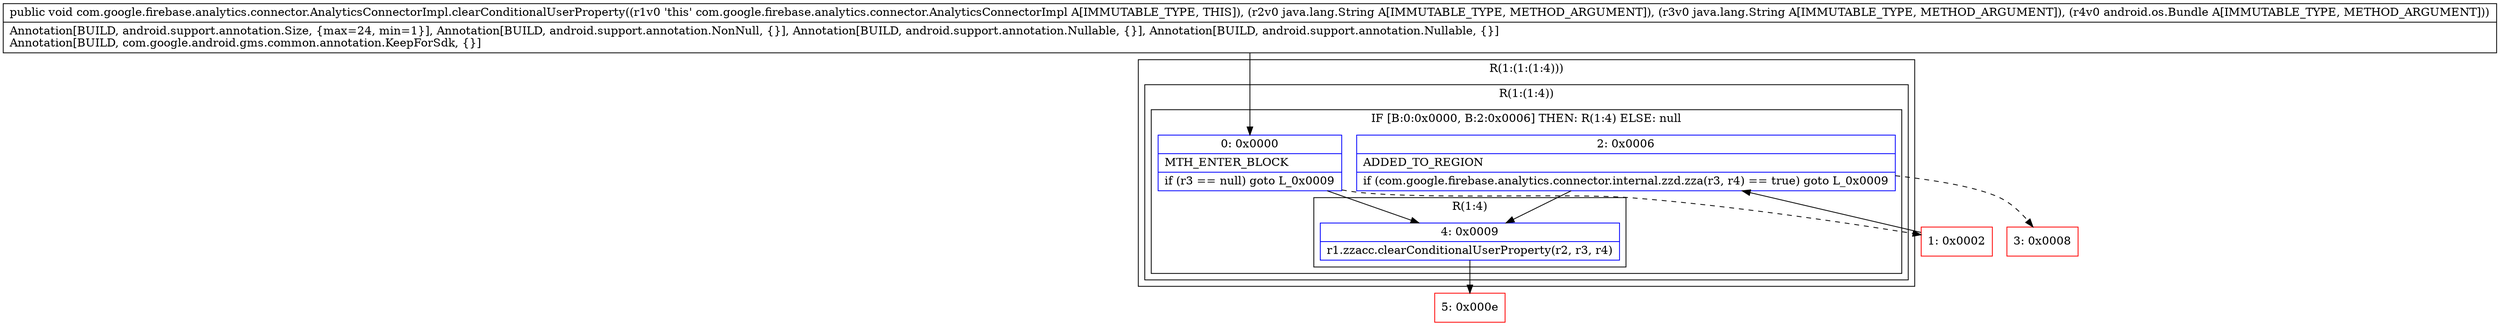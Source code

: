 digraph "CFG forcom.google.firebase.analytics.connector.AnalyticsConnectorImpl.clearConditionalUserProperty(Ljava\/lang\/String;Ljava\/lang\/String;Landroid\/os\/Bundle;)V" {
subgraph cluster_Region_1724413743 {
label = "R(1:(1:(1:4)))";
node [shape=record,color=blue];
subgraph cluster_Region_1005178740 {
label = "R(1:(1:4))";
node [shape=record,color=blue];
subgraph cluster_IfRegion_1887012208 {
label = "IF [B:0:0x0000, B:2:0x0006] THEN: R(1:4) ELSE: null";
node [shape=record,color=blue];
Node_0 [shape=record,label="{0\:\ 0x0000|MTH_ENTER_BLOCK\l|if (r3 == null) goto L_0x0009\l}"];
Node_2 [shape=record,label="{2\:\ 0x0006|ADDED_TO_REGION\l|if (com.google.firebase.analytics.connector.internal.zzd.zza(r3, r4) == true) goto L_0x0009\l}"];
subgraph cluster_Region_795532714 {
label = "R(1:4)";
node [shape=record,color=blue];
Node_4 [shape=record,label="{4\:\ 0x0009|r1.zzacc.clearConditionalUserProperty(r2, r3, r4)\l}"];
}
}
}
}
Node_1 [shape=record,color=red,label="{1\:\ 0x0002}"];
Node_3 [shape=record,color=red,label="{3\:\ 0x0008}"];
Node_5 [shape=record,color=red,label="{5\:\ 0x000e}"];
MethodNode[shape=record,label="{public void com.google.firebase.analytics.connector.AnalyticsConnectorImpl.clearConditionalUserProperty((r1v0 'this' com.google.firebase.analytics.connector.AnalyticsConnectorImpl A[IMMUTABLE_TYPE, THIS]), (r2v0 java.lang.String A[IMMUTABLE_TYPE, METHOD_ARGUMENT]), (r3v0 java.lang.String A[IMMUTABLE_TYPE, METHOD_ARGUMENT]), (r4v0 android.os.Bundle A[IMMUTABLE_TYPE, METHOD_ARGUMENT]))  | Annotation[BUILD, android.support.annotation.Size, \{max=24, min=1\}], Annotation[BUILD, android.support.annotation.NonNull, \{\}], Annotation[BUILD, android.support.annotation.Nullable, \{\}], Annotation[BUILD, android.support.annotation.Nullable, \{\}]\lAnnotation[BUILD, com.google.android.gms.common.annotation.KeepForSdk, \{\}]\l}"];
MethodNode -> Node_0;
Node_0 -> Node_1[style=dashed];
Node_0 -> Node_4;
Node_2 -> Node_3[style=dashed];
Node_2 -> Node_4;
Node_4 -> Node_5;
Node_1 -> Node_2;
}

